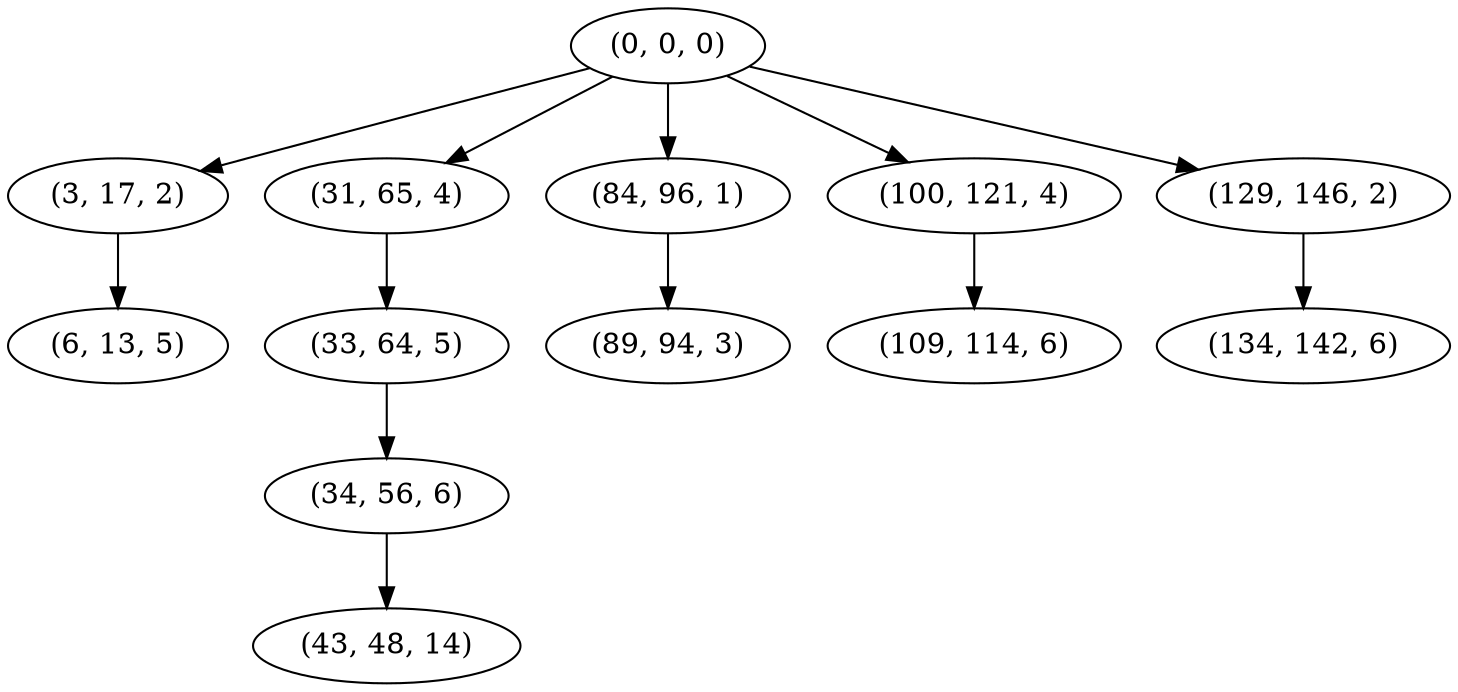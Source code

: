 digraph tree {
    "(0, 0, 0)";
    "(3, 17, 2)";
    "(6, 13, 5)";
    "(31, 65, 4)";
    "(33, 64, 5)";
    "(34, 56, 6)";
    "(43, 48, 14)";
    "(84, 96, 1)";
    "(89, 94, 3)";
    "(100, 121, 4)";
    "(109, 114, 6)";
    "(129, 146, 2)";
    "(134, 142, 6)";
    "(0, 0, 0)" -> "(3, 17, 2)";
    "(0, 0, 0)" -> "(31, 65, 4)";
    "(0, 0, 0)" -> "(84, 96, 1)";
    "(0, 0, 0)" -> "(100, 121, 4)";
    "(0, 0, 0)" -> "(129, 146, 2)";
    "(3, 17, 2)" -> "(6, 13, 5)";
    "(31, 65, 4)" -> "(33, 64, 5)";
    "(33, 64, 5)" -> "(34, 56, 6)";
    "(34, 56, 6)" -> "(43, 48, 14)";
    "(84, 96, 1)" -> "(89, 94, 3)";
    "(100, 121, 4)" -> "(109, 114, 6)";
    "(129, 146, 2)" -> "(134, 142, 6)";
}

